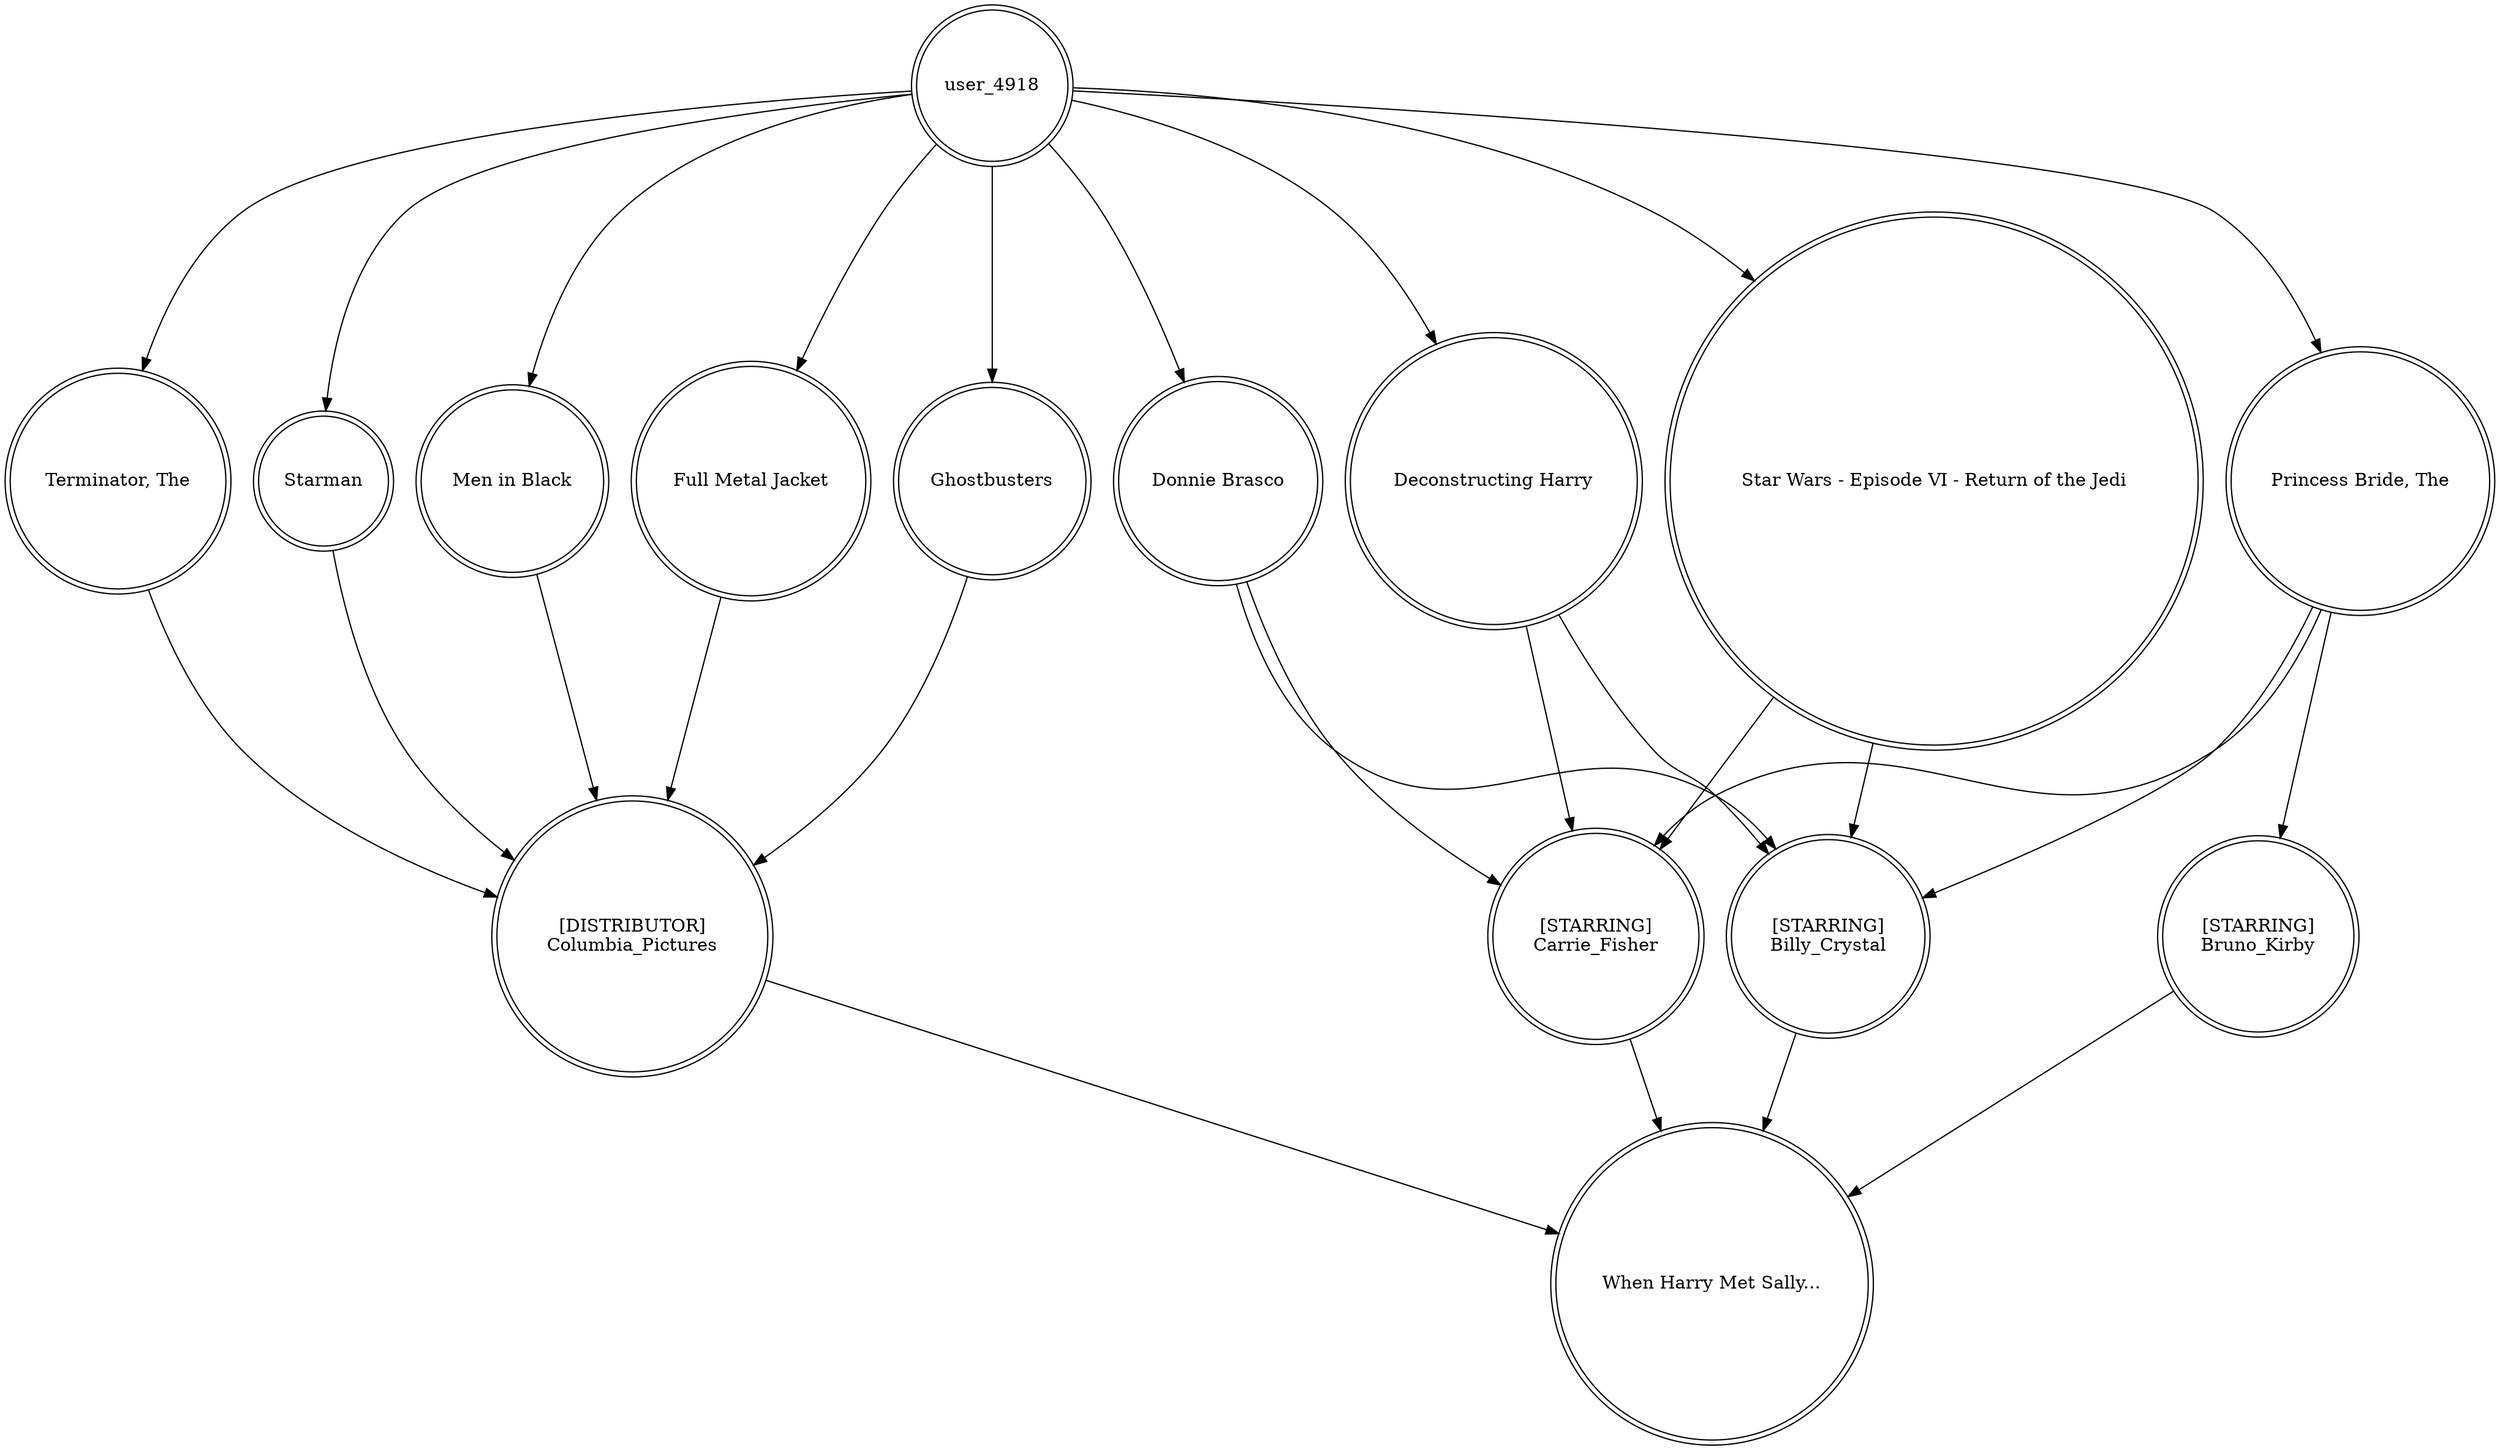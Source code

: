 digraph finite_state_machine {
	node [shape=doublecircle]
	user_4918 -> "Full Metal Jacket"
	Ghostbusters -> "[DISTRIBUTOR]
Columbia_Pictures"
	"Donnie Brasco" -> "[STARRING]
Carrie_Fisher"
	"Deconstructing Harry" -> "[STARRING]
Billy_Crystal"
	"[STARRING]
Carrie_Fisher" -> "When Harry Met Sally..."
	"Star Wars - Episode VI - Return of the Jedi" -> "[STARRING]
Billy_Crystal"
	"Terminator, The" -> "[DISTRIBUTOR]
Columbia_Pictures"
	Starman -> "[DISTRIBUTOR]
Columbia_Pictures"
	"Princess Bride, The" -> "[STARRING]
Bruno_Kirby"
	user_4918 -> "Star Wars - Episode VI - Return of the Jedi"
	"Star Wars - Episode VI - Return of the Jedi" -> "[STARRING]
Carrie_Fisher"
	"Princess Bride, The" -> "[STARRING]
Carrie_Fisher"
	user_4918 -> Ghostbusters
	"Men in Black" -> "[DISTRIBUTOR]
Columbia_Pictures"
	user_4918 -> Starman
	user_4918 -> "Terminator, The"
	"Full Metal Jacket" -> "[DISTRIBUTOR]
Columbia_Pictures"
	"[STARRING]
Billy_Crystal" -> "When Harry Met Sally..."
	"Deconstructing Harry" -> "[STARRING]
Carrie_Fisher"
	"Donnie Brasco" -> "[STARRING]
Billy_Crystal"
	user_4918 -> "Donnie Brasco"
	user_4918 -> "Princess Bride, The"
	"Princess Bride, The" -> "[STARRING]
Billy_Crystal"
	"[DISTRIBUTOR]
Columbia_Pictures" -> "When Harry Met Sally..."
	"[STARRING]
Bruno_Kirby" -> "When Harry Met Sally..."
	user_4918 -> "Men in Black"
	user_4918 -> "Deconstructing Harry"
}

